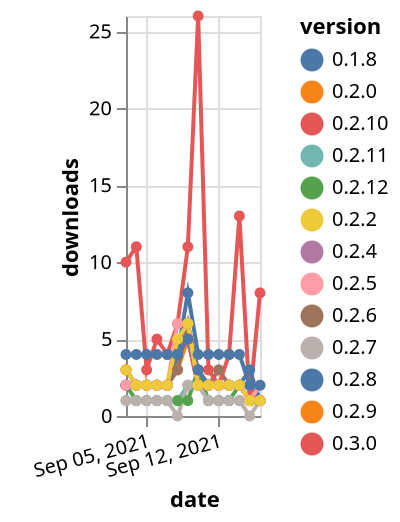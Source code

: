 {"$schema": "https://vega.github.io/schema/vega-lite/v5.json", "description": "A simple bar chart with embedded data.", "data": {"values": [{"date": "2021-09-03", "total": 3403, "delta": 2, "version": "0.2.0"}, {"date": "2021-09-04", "total": 3405, "delta": 2, "version": "0.2.0"}, {"date": "2021-09-05", "total": 3407, "delta": 2, "version": "0.2.0"}, {"date": "2021-09-06", "total": 3409, "delta": 2, "version": "0.2.0"}, {"date": "2021-09-07", "total": 3411, "delta": 2, "version": "0.2.0"}, {"date": "2021-09-08", "total": 3415, "delta": 4, "version": "0.2.0"}, {"date": "2021-09-09", "total": 3421, "delta": 6, "version": "0.2.0"}, {"date": "2021-09-10", "total": 3423, "delta": 2, "version": "0.2.0"}, {"date": "2021-09-11", "total": 3425, "delta": 2, "version": "0.2.0"}, {"date": "2021-09-12", "total": 3427, "delta": 2, "version": "0.2.0"}, {"date": "2021-09-13", "total": 3429, "delta": 2, "version": "0.2.0"}, {"date": "2021-09-14", "total": 3431, "delta": 2, "version": "0.2.0"}, {"date": "2021-09-15", "total": 3432, "delta": 1, "version": "0.2.0"}, {"date": "2021-09-16", "total": 3433, "delta": 1, "version": "0.2.0"}, {"date": "2021-09-03", "total": 2836, "delta": 2, "version": "0.2.9"}, {"date": "2021-09-04", "total": 2838, "delta": 2, "version": "0.2.9"}, {"date": "2021-09-05", "total": 2840, "delta": 2, "version": "0.2.9"}, {"date": "2021-09-06", "total": 2842, "delta": 2, "version": "0.2.9"}, {"date": "2021-09-07", "total": 2844, "delta": 2, "version": "0.2.9"}, {"date": "2021-09-08", "total": 2847, "delta": 3, "version": "0.2.9"}, {"date": "2021-09-09", "total": 2852, "delta": 5, "version": "0.2.9"}, {"date": "2021-09-10", "total": 2854, "delta": 2, "version": "0.2.9"}, {"date": "2021-09-11", "total": 2856, "delta": 2, "version": "0.2.9"}, {"date": "2021-09-12", "total": 2858, "delta": 2, "version": "0.2.9"}, {"date": "2021-09-13", "total": 2860, "delta": 2, "version": "0.2.9"}, {"date": "2021-09-14", "total": 2862, "delta": 2, "version": "0.2.9"}, {"date": "2021-09-15", "total": 2863, "delta": 1, "version": "0.2.9"}, {"date": "2021-09-16", "total": 2864, "delta": 1, "version": "0.2.9"}, {"date": "2021-09-03", "total": 369, "delta": 1, "version": "0.2.11"}, {"date": "2021-09-04", "total": 370, "delta": 1, "version": "0.2.11"}, {"date": "2021-09-05", "total": 371, "delta": 1, "version": "0.2.11"}, {"date": "2021-09-06", "total": 372, "delta": 1, "version": "0.2.11"}, {"date": "2021-09-07", "total": 373, "delta": 1, "version": "0.2.11"}, {"date": "2021-09-08", "total": 374, "delta": 1, "version": "0.2.11"}, {"date": "2021-09-09", "total": 376, "delta": 2, "version": "0.2.11"}, {"date": "2021-09-10", "total": 378, "delta": 2, "version": "0.2.11"}, {"date": "2021-09-11", "total": 379, "delta": 1, "version": "0.2.11"}, {"date": "2021-09-12", "total": 380, "delta": 1, "version": "0.2.11"}, {"date": "2021-09-13", "total": 381, "delta": 1, "version": "0.2.11"}, {"date": "2021-09-14", "total": 382, "delta": 1, "version": "0.2.11"}, {"date": "2021-09-15", "total": 383, "delta": 1, "version": "0.2.11"}, {"date": "2021-09-16", "total": 384, "delta": 1, "version": "0.2.11"}, {"date": "2021-09-03", "total": 3319, "delta": 2, "version": "0.2.12"}, {"date": "2021-09-04", "total": 3320, "delta": 1, "version": "0.2.12"}, {"date": "2021-09-05", "total": 3321, "delta": 1, "version": "0.2.12"}, {"date": "2021-09-06", "total": 3322, "delta": 1, "version": "0.2.12"}, {"date": "2021-09-07", "total": 3323, "delta": 1, "version": "0.2.12"}, {"date": "2021-09-08", "total": 3324, "delta": 1, "version": "0.2.12"}, {"date": "2021-09-09", "total": 3325, "delta": 1, "version": "0.2.12"}, {"date": "2021-09-10", "total": 3328, "delta": 3, "version": "0.2.12"}, {"date": "2021-09-11", "total": 3329, "delta": 1, "version": "0.2.12"}, {"date": "2021-09-12", "total": 3330, "delta": 1, "version": "0.2.12"}, {"date": "2021-09-13", "total": 3331, "delta": 1, "version": "0.2.12"}, {"date": "2021-09-14", "total": 3333, "delta": 2, "version": "0.2.12"}, {"date": "2021-09-15", "total": 3334, "delta": 1, "version": "0.2.12"}, {"date": "2021-09-16", "total": 3335, "delta": 1, "version": "0.2.12"}, {"date": "2021-09-03", "total": 3479, "delta": 2, "version": "0.2.4"}, {"date": "2021-09-04", "total": 3481, "delta": 2, "version": "0.2.4"}, {"date": "2021-09-05", "total": 3483, "delta": 2, "version": "0.2.4"}, {"date": "2021-09-06", "total": 3485, "delta": 2, "version": "0.2.4"}, {"date": "2021-09-07", "total": 3487, "delta": 2, "version": "0.2.4"}, {"date": "2021-09-08", "total": 3491, "delta": 4, "version": "0.2.4"}, {"date": "2021-09-09", "total": 3496, "delta": 5, "version": "0.2.4"}, {"date": "2021-09-10", "total": 3498, "delta": 2, "version": "0.2.4"}, {"date": "2021-09-11", "total": 3500, "delta": 2, "version": "0.2.4"}, {"date": "2021-09-12", "total": 3502, "delta": 2, "version": "0.2.4"}, {"date": "2021-09-13", "total": 3504, "delta": 2, "version": "0.2.4"}, {"date": "2021-09-14", "total": 3506, "delta": 2, "version": "0.2.4"}, {"date": "2021-09-15", "total": 3507, "delta": 1, "version": "0.2.4"}, {"date": "2021-09-16", "total": 3508, "delta": 1, "version": "0.2.4"}, {"date": "2021-09-03", "total": 2530, "delta": 3, "version": "0.2.10"}, {"date": "2021-09-04", "total": 2532, "delta": 2, "version": "0.2.10"}, {"date": "2021-09-05", "total": 2534, "delta": 2, "version": "0.2.10"}, {"date": "2021-09-06", "total": 2536, "delta": 2, "version": "0.2.10"}, {"date": "2021-09-07", "total": 2538, "delta": 2, "version": "0.2.10"}, {"date": "2021-09-08", "total": 2542, "delta": 4, "version": "0.2.10"}, {"date": "2021-09-09", "total": 2547, "delta": 5, "version": "0.2.10"}, {"date": "2021-09-10", "total": 2549, "delta": 2, "version": "0.2.10"}, {"date": "2021-09-11", "total": 2551, "delta": 2, "version": "0.2.10"}, {"date": "2021-09-12", "total": 2553, "delta": 2, "version": "0.2.10"}, {"date": "2021-09-13", "total": 2555, "delta": 2, "version": "0.2.10"}, {"date": "2021-09-14", "total": 2557, "delta": 2, "version": "0.2.10"}, {"date": "2021-09-15", "total": 2559, "delta": 2, "version": "0.2.10"}, {"date": "2021-09-16", "total": 2560, "delta": 1, "version": "0.2.10"}, {"date": "2021-09-03", "total": 3115, "delta": 3, "version": "0.2.6"}, {"date": "2021-09-04", "total": 3117, "delta": 2, "version": "0.2.6"}, {"date": "2021-09-05", "total": 3119, "delta": 2, "version": "0.2.6"}, {"date": "2021-09-06", "total": 3121, "delta": 2, "version": "0.2.6"}, {"date": "2021-09-07", "total": 3123, "delta": 2, "version": "0.2.6"}, {"date": "2021-09-08", "total": 3126, "delta": 3, "version": "0.2.6"}, {"date": "2021-09-09", "total": 3132, "delta": 6, "version": "0.2.6"}, {"date": "2021-09-10", "total": 3135, "delta": 3, "version": "0.2.6"}, {"date": "2021-09-11", "total": 3137, "delta": 2, "version": "0.2.6"}, {"date": "2021-09-12", "total": 3140, "delta": 3, "version": "0.2.6"}, {"date": "2021-09-13", "total": 3142, "delta": 2, "version": "0.2.6"}, {"date": "2021-09-14", "total": 3144, "delta": 2, "version": "0.2.6"}, {"date": "2021-09-15", "total": 3145, "delta": 1, "version": "0.2.6"}, {"date": "2021-09-16", "total": 3146, "delta": 1, "version": "0.2.6"}, {"date": "2021-09-03", "total": 2939, "delta": 10, "version": "0.3.0"}, {"date": "2021-09-04", "total": 2950, "delta": 11, "version": "0.3.0"}, {"date": "2021-09-05", "total": 2953, "delta": 3, "version": "0.3.0"}, {"date": "2021-09-06", "total": 2958, "delta": 5, "version": "0.3.0"}, {"date": "2021-09-07", "total": 2962, "delta": 4, "version": "0.3.0"}, {"date": "2021-09-08", "total": 2968, "delta": 6, "version": "0.3.0"}, {"date": "2021-09-09", "total": 2979, "delta": 11, "version": "0.3.0"}, {"date": "2021-09-10", "total": 3005, "delta": 26, "version": "0.3.0"}, {"date": "2021-09-11", "total": 3008, "delta": 3, "version": "0.3.0"}, {"date": "2021-09-12", "total": 3010, "delta": 2, "version": "0.3.0"}, {"date": "2021-09-13", "total": 3014, "delta": 4, "version": "0.3.0"}, {"date": "2021-09-14", "total": 3027, "delta": 13, "version": "0.3.0"}, {"date": "2021-09-15", "total": 3028, "delta": 1, "version": "0.3.0"}, {"date": "2021-09-16", "total": 3036, "delta": 8, "version": "0.3.0"}, {"date": "2021-09-03", "total": 2636, "delta": 2, "version": "0.2.8"}, {"date": "2021-09-04", "total": 2638, "delta": 2, "version": "0.2.8"}, {"date": "2021-09-05", "total": 2640, "delta": 2, "version": "0.2.8"}, {"date": "2021-09-06", "total": 2642, "delta": 2, "version": "0.2.8"}, {"date": "2021-09-07", "total": 2644, "delta": 2, "version": "0.2.8"}, {"date": "2021-09-08", "total": 2648, "delta": 4, "version": "0.2.8"}, {"date": "2021-09-09", "total": 2653, "delta": 5, "version": "0.2.8"}, {"date": "2021-09-10", "total": 2656, "delta": 3, "version": "0.2.8"}, {"date": "2021-09-11", "total": 2658, "delta": 2, "version": "0.2.8"}, {"date": "2021-09-12", "total": 2660, "delta": 2, "version": "0.2.8"}, {"date": "2021-09-13", "total": 2662, "delta": 2, "version": "0.2.8"}, {"date": "2021-09-14", "total": 2664, "delta": 2, "version": "0.2.8"}, {"date": "2021-09-15", "total": 2667, "delta": 3, "version": "0.2.8"}, {"date": "2021-09-16", "total": 2668, "delta": 1, "version": "0.2.8"}, {"date": "2021-09-03", "total": 334, "delta": 1, "version": "0.2.7"}, {"date": "2021-09-04", "total": 335, "delta": 1, "version": "0.2.7"}, {"date": "2021-09-05", "total": 336, "delta": 1, "version": "0.2.7"}, {"date": "2021-09-06", "total": 337, "delta": 1, "version": "0.2.7"}, {"date": "2021-09-07", "total": 338, "delta": 1, "version": "0.2.7"}, {"date": "2021-09-08", "total": 338, "delta": 0, "version": "0.2.7"}, {"date": "2021-09-09", "total": 340, "delta": 2, "version": "0.2.7"}, {"date": "2021-09-10", "total": 342, "delta": 2, "version": "0.2.7"}, {"date": "2021-09-11", "total": 343, "delta": 1, "version": "0.2.7"}, {"date": "2021-09-12", "total": 344, "delta": 1, "version": "0.2.7"}, {"date": "2021-09-13", "total": 345, "delta": 1, "version": "0.2.7"}, {"date": "2021-09-14", "total": 346, "delta": 1, "version": "0.2.7"}, {"date": "2021-09-15", "total": 346, "delta": 0, "version": "0.2.7"}, {"date": "2021-09-16", "total": 347, "delta": 1, "version": "0.2.7"}, {"date": "2021-09-03", "total": 5185, "delta": 2, "version": "0.2.5"}, {"date": "2021-09-04", "total": 5187, "delta": 2, "version": "0.2.5"}, {"date": "2021-09-05", "total": 5189, "delta": 2, "version": "0.2.5"}, {"date": "2021-09-06", "total": 5191, "delta": 2, "version": "0.2.5"}, {"date": "2021-09-07", "total": 5193, "delta": 2, "version": "0.2.5"}, {"date": "2021-09-08", "total": 5199, "delta": 6, "version": "0.2.5"}, {"date": "2021-09-09", "total": 5205, "delta": 6, "version": "0.2.5"}, {"date": "2021-09-10", "total": 5207, "delta": 2, "version": "0.2.5"}, {"date": "2021-09-11", "total": 5209, "delta": 2, "version": "0.2.5"}, {"date": "2021-09-12", "total": 5211, "delta": 2, "version": "0.2.5"}, {"date": "2021-09-13", "total": 5213, "delta": 2, "version": "0.2.5"}, {"date": "2021-09-14", "total": 5215, "delta": 2, "version": "0.2.5"}, {"date": "2021-09-15", "total": 5216, "delta": 1, "version": "0.2.5"}, {"date": "2021-09-16", "total": 5218, "delta": 2, "version": "0.2.5"}, {"date": "2021-09-03", "total": 5608, "delta": 4, "version": "0.1.8"}, {"date": "2021-09-04", "total": 5612, "delta": 4, "version": "0.1.8"}, {"date": "2021-09-05", "total": 5616, "delta": 4, "version": "0.1.8"}, {"date": "2021-09-06", "total": 5620, "delta": 4, "version": "0.1.8"}, {"date": "2021-09-07", "total": 5624, "delta": 4, "version": "0.1.8"}, {"date": "2021-09-08", "total": 5628, "delta": 4, "version": "0.1.8"}, {"date": "2021-09-09", "total": 5636, "delta": 8, "version": "0.1.8"}, {"date": "2021-09-10", "total": 5640, "delta": 4, "version": "0.1.8"}, {"date": "2021-09-11", "total": 5644, "delta": 4, "version": "0.1.8"}, {"date": "2021-09-12", "total": 5648, "delta": 4, "version": "0.1.8"}, {"date": "2021-09-13", "total": 5652, "delta": 4, "version": "0.1.8"}, {"date": "2021-09-14", "total": 5656, "delta": 4, "version": "0.1.8"}, {"date": "2021-09-15", "total": 5658, "delta": 2, "version": "0.1.8"}, {"date": "2021-09-16", "total": 5660, "delta": 2, "version": "0.1.8"}, {"date": "2021-09-03", "total": 3899, "delta": 3, "version": "0.2.2"}, {"date": "2021-09-04", "total": 3901, "delta": 2, "version": "0.2.2"}, {"date": "2021-09-05", "total": 3903, "delta": 2, "version": "0.2.2"}, {"date": "2021-09-06", "total": 3905, "delta": 2, "version": "0.2.2"}, {"date": "2021-09-07", "total": 3907, "delta": 2, "version": "0.2.2"}, {"date": "2021-09-08", "total": 3912, "delta": 5, "version": "0.2.2"}, {"date": "2021-09-09", "total": 3918, "delta": 6, "version": "0.2.2"}, {"date": "2021-09-10", "total": 3920, "delta": 2, "version": "0.2.2"}, {"date": "2021-09-11", "total": 3922, "delta": 2, "version": "0.2.2"}, {"date": "2021-09-12", "total": 3924, "delta": 2, "version": "0.2.2"}, {"date": "2021-09-13", "total": 3926, "delta": 2, "version": "0.2.2"}, {"date": "2021-09-14", "total": 3928, "delta": 2, "version": "0.2.2"}, {"date": "2021-09-15", "total": 3929, "delta": 1, "version": "0.2.2"}, {"date": "2021-09-16", "total": 3930, "delta": 1, "version": "0.2.2"}]}, "width": "container", "mark": {"type": "line", "point": {"filled": true}}, "encoding": {"x": {"field": "date", "type": "temporal", "timeUnit": "yearmonthdate", "title": "date", "axis": {"labelAngle": -15}}, "y": {"field": "delta", "type": "quantitative", "title": "downloads"}, "color": {"field": "version", "type": "nominal"}, "tooltip": {"field": "delta"}}}